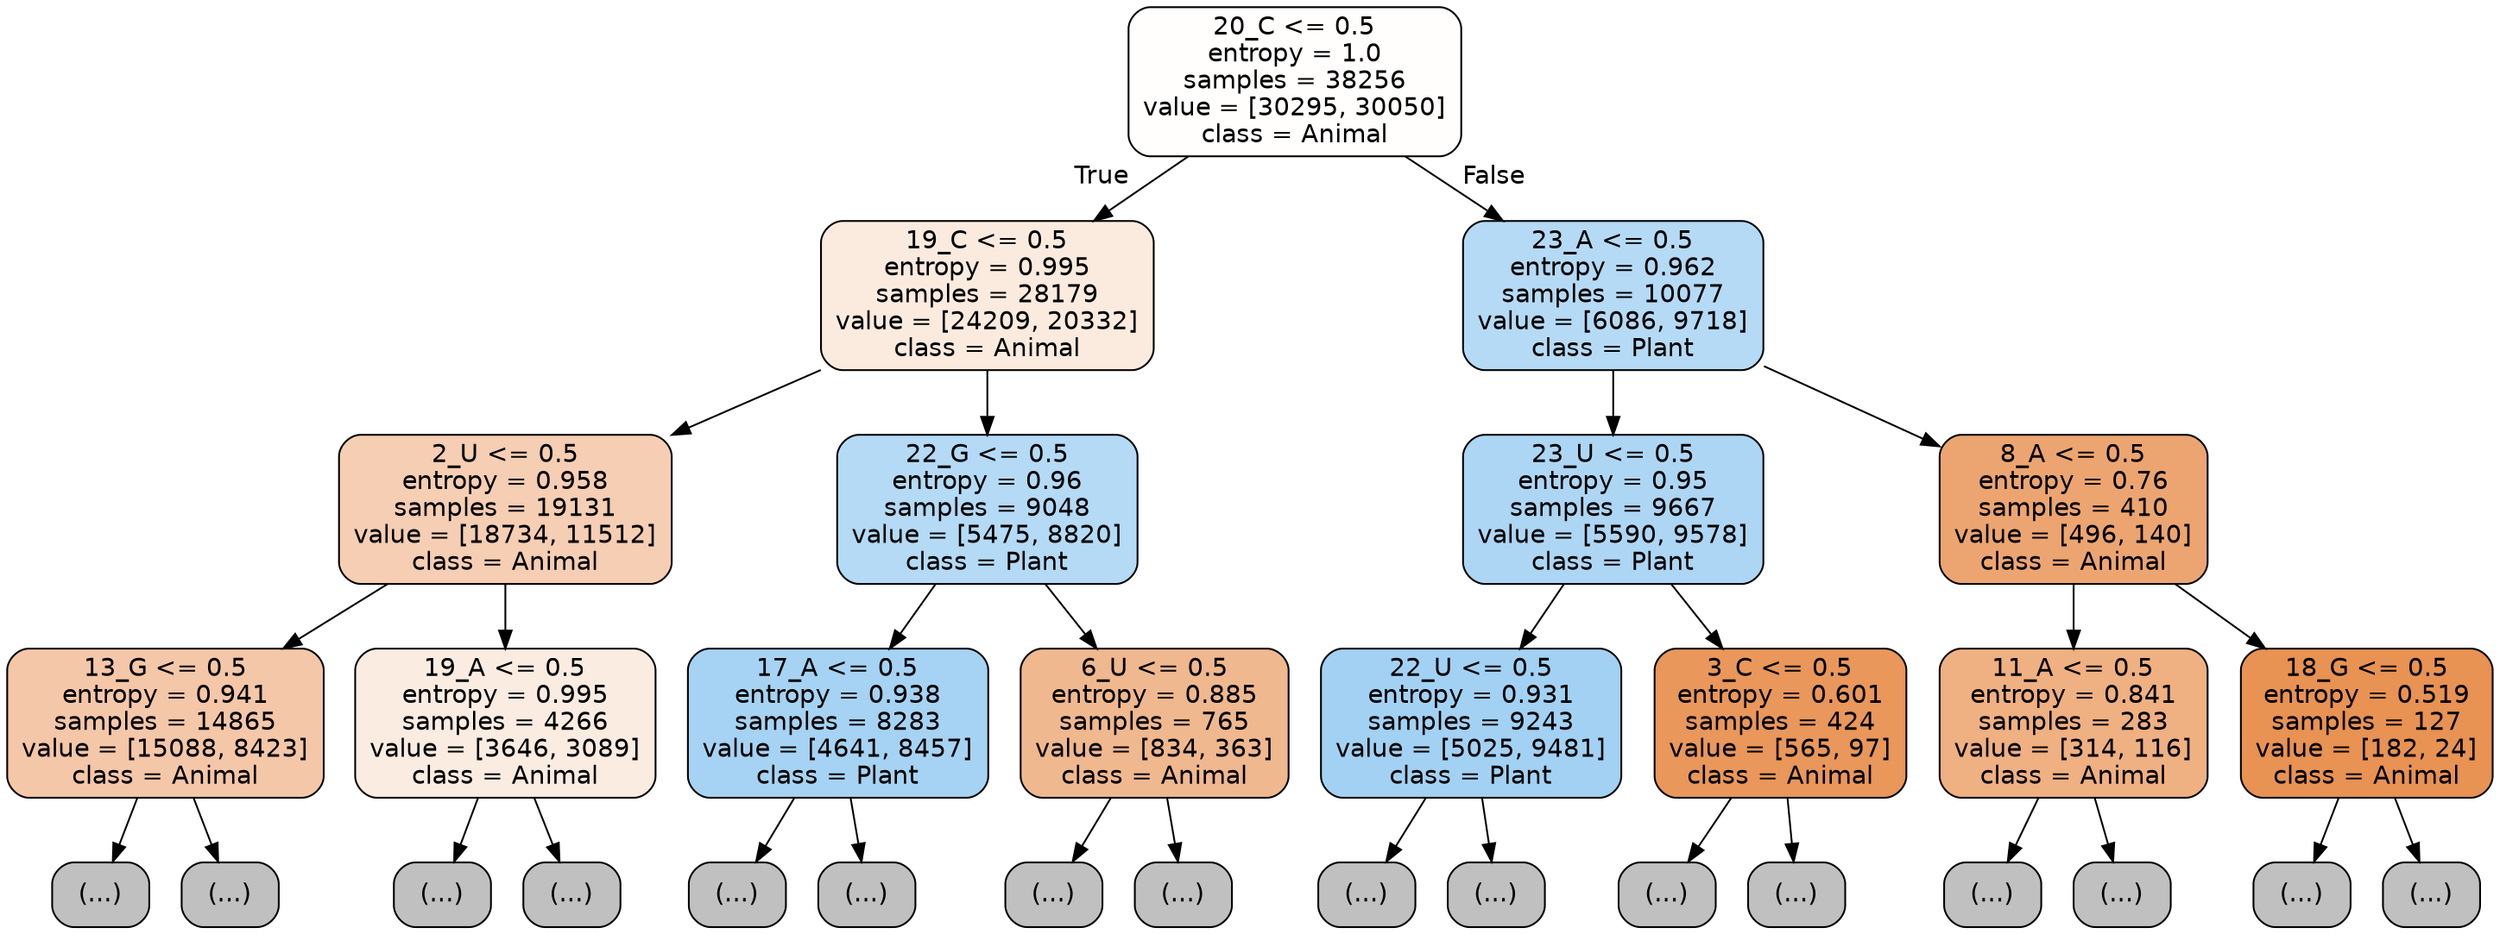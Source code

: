 digraph Tree {
node [shape=box, style="filled, rounded", color="black", fontname="helvetica"] ;
edge [fontname="helvetica"] ;
0 [label="20_C <= 0.5\nentropy = 1.0\nsamples = 38256\nvalue = [30295, 30050]\nclass = Animal", fillcolor="#fffefd"] ;
1 [label="19_C <= 0.5\nentropy = 0.995\nsamples = 28179\nvalue = [24209, 20332]\nclass = Animal", fillcolor="#fbebdf"] ;
0 -> 1 [labeldistance=2.5, labelangle=45, headlabel="True"] ;
2 [label="2_U <= 0.5\nentropy = 0.958\nsamples = 19131\nvalue = [18734, 11512]\nclass = Animal", fillcolor="#f5ceb3"] ;
1 -> 2 ;
3 [label="13_G <= 0.5\nentropy = 0.941\nsamples = 14865\nvalue = [15088, 8423]\nclass = Animal", fillcolor="#f4c7a8"] ;
2 -> 3 ;
4 [label="(...)", fillcolor="#C0C0C0"] ;
3 -> 4 ;
5161 [label="(...)", fillcolor="#C0C0C0"] ;
3 -> 5161 ;
7136 [label="19_A <= 0.5\nentropy = 0.995\nsamples = 4266\nvalue = [3646, 3089]\nclass = Animal", fillcolor="#fbece1"] ;
2 -> 7136 ;
7137 [label="(...)", fillcolor="#C0C0C0"] ;
7136 -> 7137 ;
8854 [label="(...)", fillcolor="#C0C0C0"] ;
7136 -> 8854 ;
9661 [label="22_G <= 0.5\nentropy = 0.96\nsamples = 9048\nvalue = [5475, 8820]\nclass = Plant", fillcolor="#b4daf5"] ;
1 -> 9661 ;
9662 [label="17_A <= 0.5\nentropy = 0.938\nsamples = 8283\nvalue = [4641, 8457]\nclass = Plant", fillcolor="#a6d3f3"] ;
9661 -> 9662 ;
9663 [label="(...)", fillcolor="#C0C0C0"] ;
9662 -> 9663 ;
11844 [label="(...)", fillcolor="#C0C0C0"] ;
9662 -> 11844 ;
12499 [label="6_U <= 0.5\nentropy = 0.885\nsamples = 765\nvalue = [834, 363]\nclass = Animal", fillcolor="#f0b88f"] ;
9661 -> 12499 ;
12500 [label="(...)", fillcolor="#C0C0C0"] ;
12499 -> 12500 ;
12775 [label="(...)", fillcolor="#C0C0C0"] ;
12499 -> 12775 ;
12906 [label="23_A <= 0.5\nentropy = 0.962\nsamples = 10077\nvalue = [6086, 9718]\nclass = Plant", fillcolor="#b5daf5"] ;
0 -> 12906 [labeldistance=2.5, labelangle=-45, headlabel="False"] ;
12907 [label="23_U <= 0.5\nentropy = 0.95\nsamples = 9667\nvalue = [5590, 9578]\nclass = Plant", fillcolor="#add6f4"] ;
12906 -> 12907 ;
12908 [label="22_U <= 0.5\nentropy = 0.931\nsamples = 9243\nvalue = [5025, 9481]\nclass = Plant", fillcolor="#a2d1f3"] ;
12907 -> 12908 ;
12909 [label="(...)", fillcolor="#C0C0C0"] ;
12908 -> 12909 ;
15996 [label="(...)", fillcolor="#C0C0C0"] ;
12908 -> 15996 ;
16425 [label="3_C <= 0.5\nentropy = 0.601\nsamples = 424\nvalue = [565, 97]\nclass = Animal", fillcolor="#e9975b"] ;
12907 -> 16425 ;
16426 [label="(...)", fillcolor="#C0C0C0"] ;
16425 -> 16426 ;
16569 [label="(...)", fillcolor="#C0C0C0"] ;
16425 -> 16569 ;
16624 [label="8_A <= 0.5\nentropy = 0.76\nsamples = 410\nvalue = [496, 140]\nclass = Animal", fillcolor="#eca571"] ;
12906 -> 16624 ;
16625 [label="11_A <= 0.5\nentropy = 0.841\nsamples = 283\nvalue = [314, 116]\nclass = Animal", fillcolor="#efb082"] ;
16624 -> 16625 ;
16626 [label="(...)", fillcolor="#C0C0C0"] ;
16625 -> 16626 ;
16717 [label="(...)", fillcolor="#C0C0C0"] ;
16625 -> 16717 ;
16762 [label="18_G <= 0.5\nentropy = 0.519\nsamples = 127\nvalue = [182, 24]\nclass = Animal", fillcolor="#e89253"] ;
16624 -> 16762 ;
16763 [label="(...)", fillcolor="#C0C0C0"] ;
16762 -> 16763 ;
16786 [label="(...)", fillcolor="#C0C0C0"] ;
16762 -> 16786 ;
}